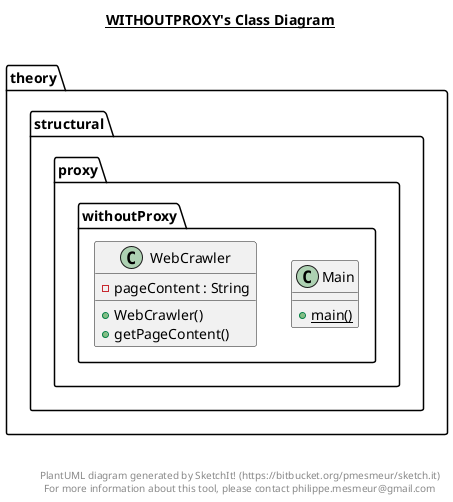 @startuml

title __WITHOUTPROXY's Class Diagram__\n

  namespace theory.structural.proxy.withoutProxy {
    class theory.structural.proxy.withoutProxy.Main {
        {static} + main()
    }
  }
  

  namespace theory.structural.proxy.withoutProxy {
    class theory.structural.proxy.withoutProxy.WebCrawler {
        - pageContent : String
        + WebCrawler()
        + getPageContent()
    }
  }
  



right footer


PlantUML diagram generated by SketchIt! (https://bitbucket.org/pmesmeur/sketch.it)
For more information about this tool, please contact philippe.mesmeur@gmail.com
endfooter

@enduml

